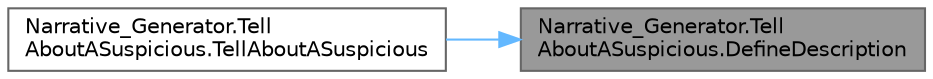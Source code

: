 digraph "Narrative_Generator.TellAboutASuspicious.DefineDescription"
{
 // LATEX_PDF_SIZE
  bgcolor="transparent";
  edge [fontname=Helvetica,fontsize=10,labelfontname=Helvetica,labelfontsize=10];
  node [fontname=Helvetica,fontsize=10,shape=box,height=0.2,width=0.4];
  rankdir="RL";
  Node1 [label="Narrative_Generator.Tell\lAboutASuspicious.DefineDescription",height=0.2,width=0.4,color="gray40", fillcolor="grey60", style="filled", fontcolor="black",tooltip="A method that creates a description of the action."];
  Node1 -> Node2 [dir="back",color="steelblue1",style="solid"];
  Node2 [label="Narrative_Generator.Tell\lAboutASuspicious.TellAboutASuspicious",height=0.2,width=0.4,color="grey40", fillcolor="white", style="filled",URL="$class_narrative___generator_1_1_tell_about_a_suspicious.html#ad2405f4d7f6b98f4e006b7a917afc709",tooltip="A constructor based only on the state of the story world."];
}
